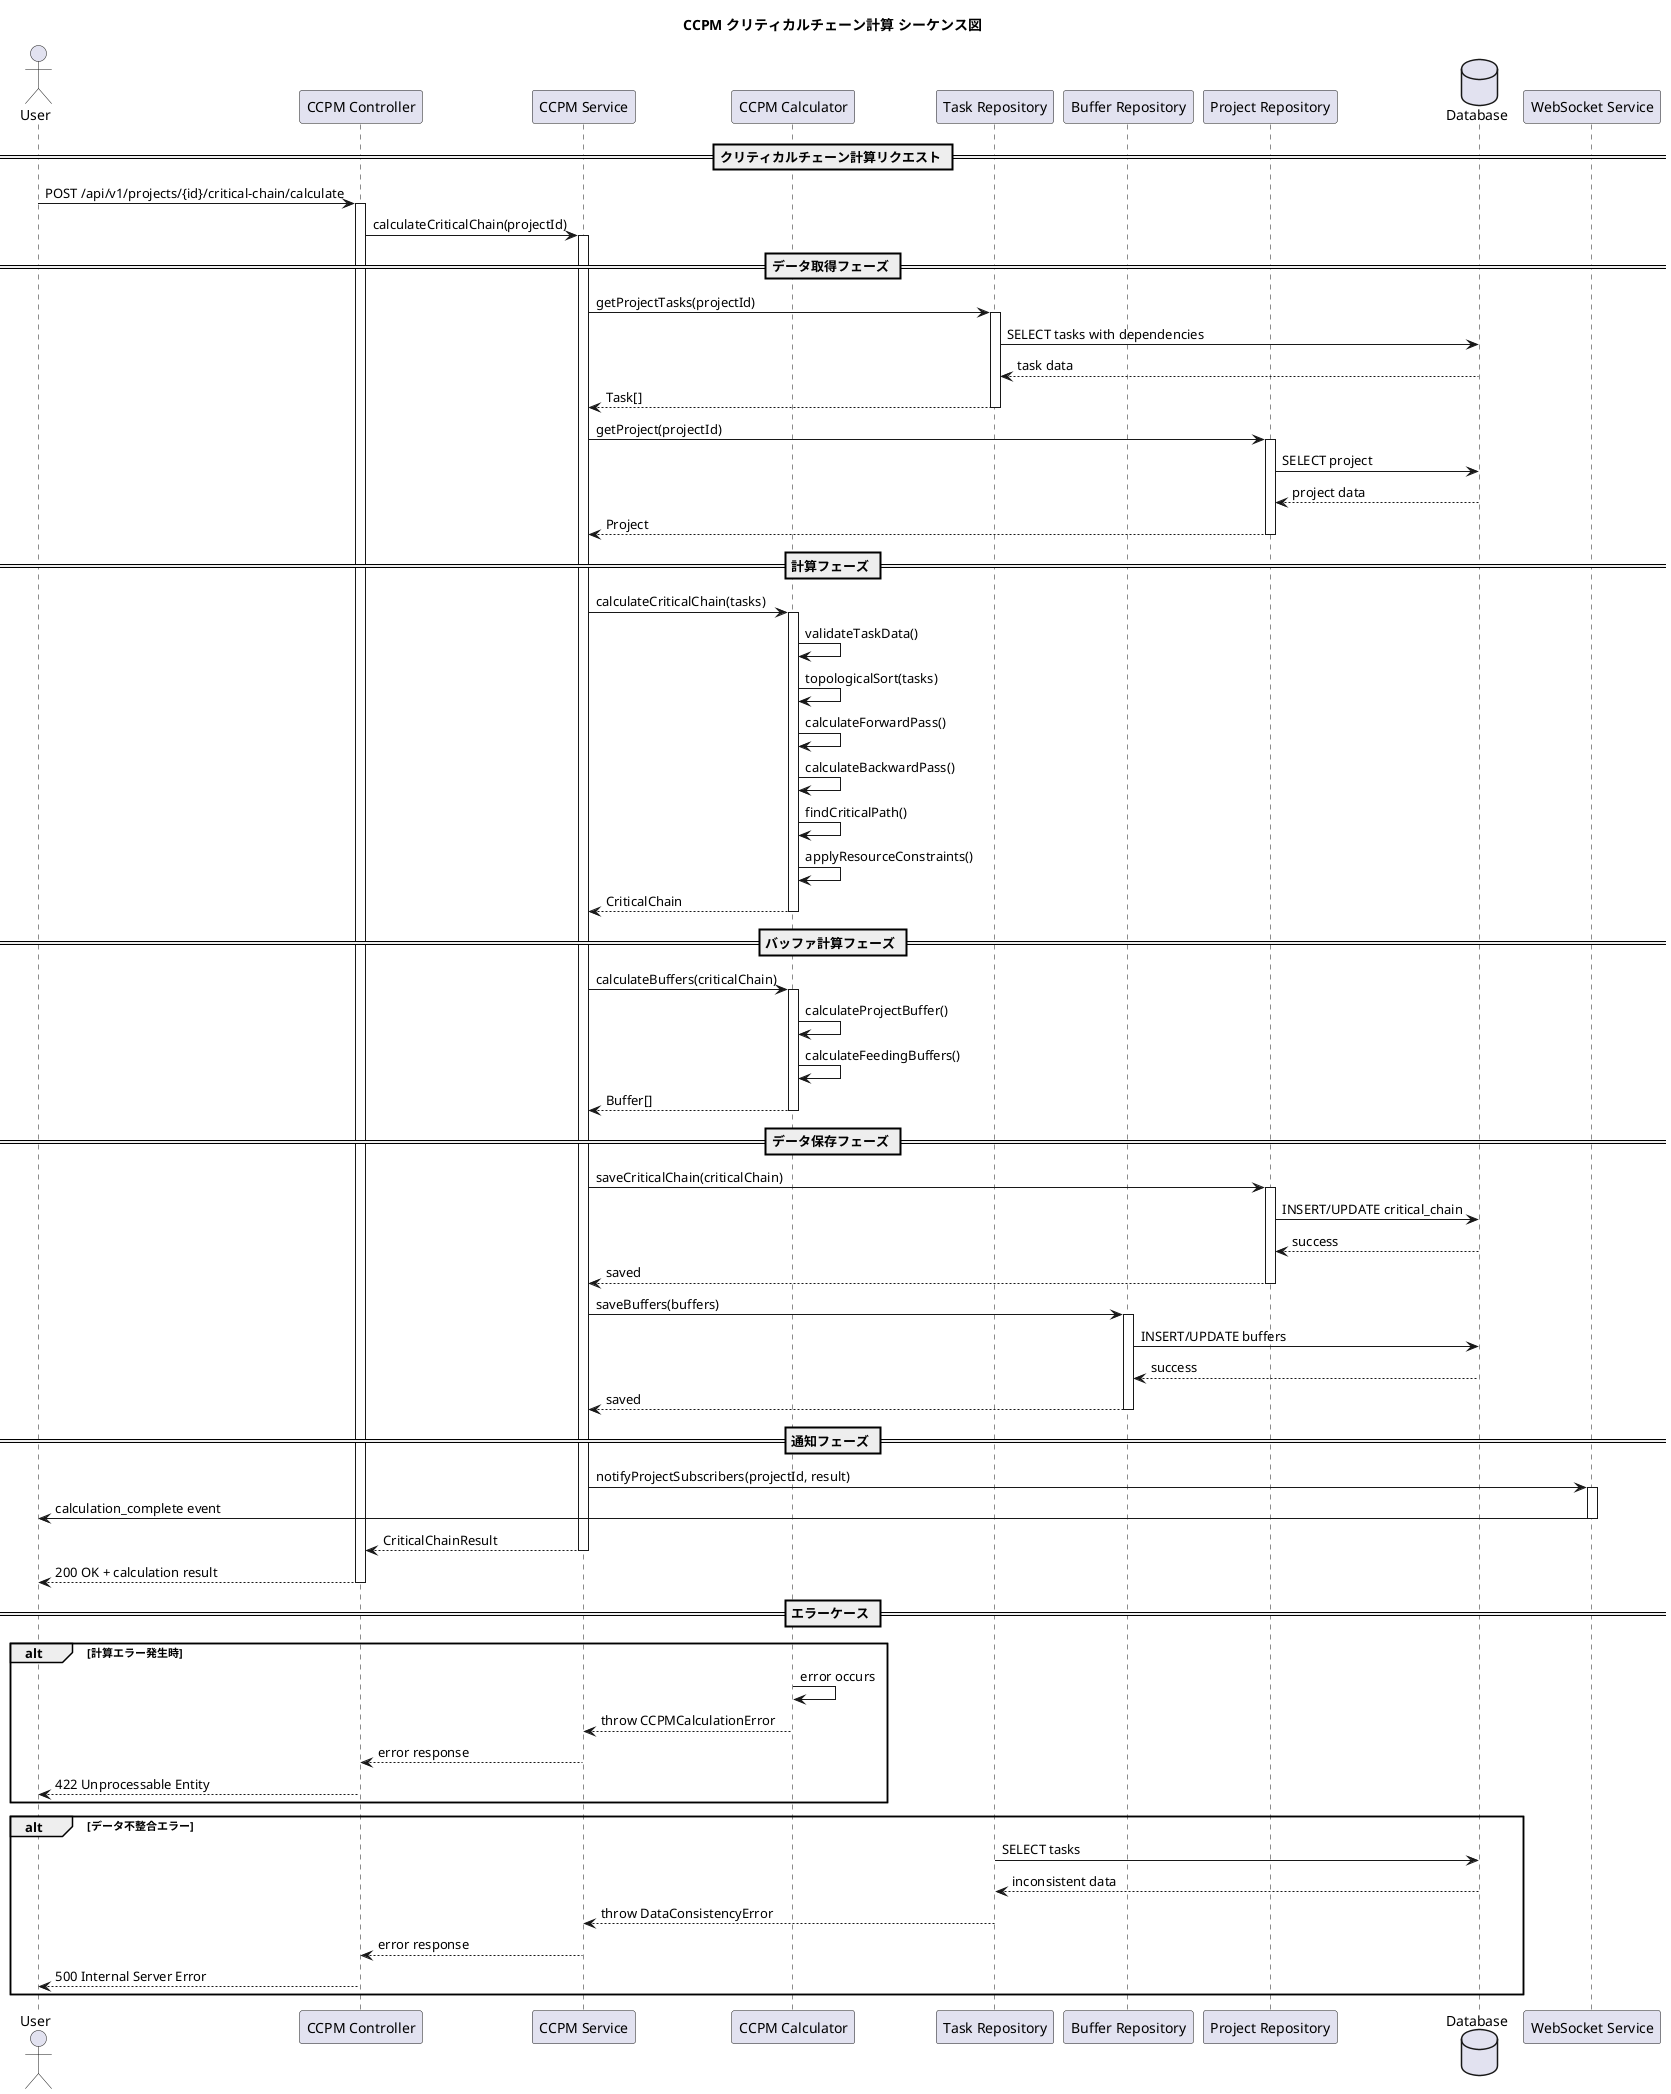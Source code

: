 @startuml CCPM Calculation Sequence
title CCPM クリティカルチェーン計算 シーケンス図

actor User
participant Controller as "CCPM Controller"
participant Service as "CCPM Service"
participant Calculator as "CCPM Calculator"
participant TaskRepo as "Task Repository"
participant BufferRepo as "Buffer Repository"
participant ProjectRepo as "Project Repository"
database Database
participant WebSocket as "WebSocket Service"

== クリティカルチェーン計算リクエスト ==
User -> Controller: POST /api/v1/projects/{id}/critical-chain/calculate
activate Controller

Controller -> Service: calculateCriticalChain(projectId)
activate Service

== データ取得フェーズ ==
Service -> TaskRepo: getProjectTasks(projectId)
activate TaskRepo
TaskRepo -> Database: SELECT tasks with dependencies
Database --> TaskRepo: task data
TaskRepo --> Service: Task[]
deactivate TaskRepo

Service -> ProjectRepo: getProject(projectId)
activate ProjectRepo
ProjectRepo -> Database: SELECT project
Database --> ProjectRepo: project data
ProjectRepo --> Service: Project
deactivate ProjectRepo

== 計算フェーズ ==
Service -> Calculator: calculateCriticalChain(tasks)
activate Calculator

Calculator -> Calculator: validateTaskData()
Calculator -> Calculator: topologicalSort(tasks)
Calculator -> Calculator: calculateForwardPass()
Calculator -> Calculator: calculateBackwardPass()
Calculator -> Calculator: findCriticalPath()
Calculator -> Calculator: applyResourceConstraints()

Calculator --> Service: CriticalChain
deactivate Calculator

== バッファ計算フェーズ ==
Service -> Calculator: calculateBuffers(criticalChain)
activate Calculator

Calculator -> Calculator: calculateProjectBuffer()
Calculator -> Calculator: calculateFeedingBuffers()

Calculator --> Service: Buffer[]
deactivate Calculator

== データ保存フェーズ ==
Service -> ProjectRepo: saveCriticalChain(criticalChain)
activate ProjectRepo
ProjectRepo -> Database: INSERT/UPDATE critical_chain
Database --> ProjectRepo: success
ProjectRepo --> Service: saved
deactivate ProjectRepo

Service -> BufferRepo: saveBuffers(buffers)
activate BufferRepo
BufferRepo -> Database: INSERT/UPDATE buffers
Database --> BufferRepo: success
BufferRepo --> Service: saved
deactivate BufferRepo

== 通知フェーズ ==
Service -> WebSocket: notifyProjectSubscribers(projectId, result)
activate WebSocket
WebSocket -> User: calculation_complete event
deactivate WebSocket

Service --> Controller: CriticalChainResult
deactivate Service

Controller --> User: 200 OK + calculation result
deactivate Controller

== エラーケース ==
alt 計算エラー発生時
    Calculator -> Calculator: error occurs
    Calculator --> Service: throw CCPMCalculationError
    Service --> Controller: error response
    Controller --> User: 422 Unprocessable Entity
end

alt データ不整合エラー
    TaskRepo -> Database: SELECT tasks
    Database --> TaskRepo: inconsistent data
    TaskRepo --> Service: throw DataConsistencyError
    Service --> Controller: error response
    Controller --> User: 500 Internal Server Error
end

@enduml